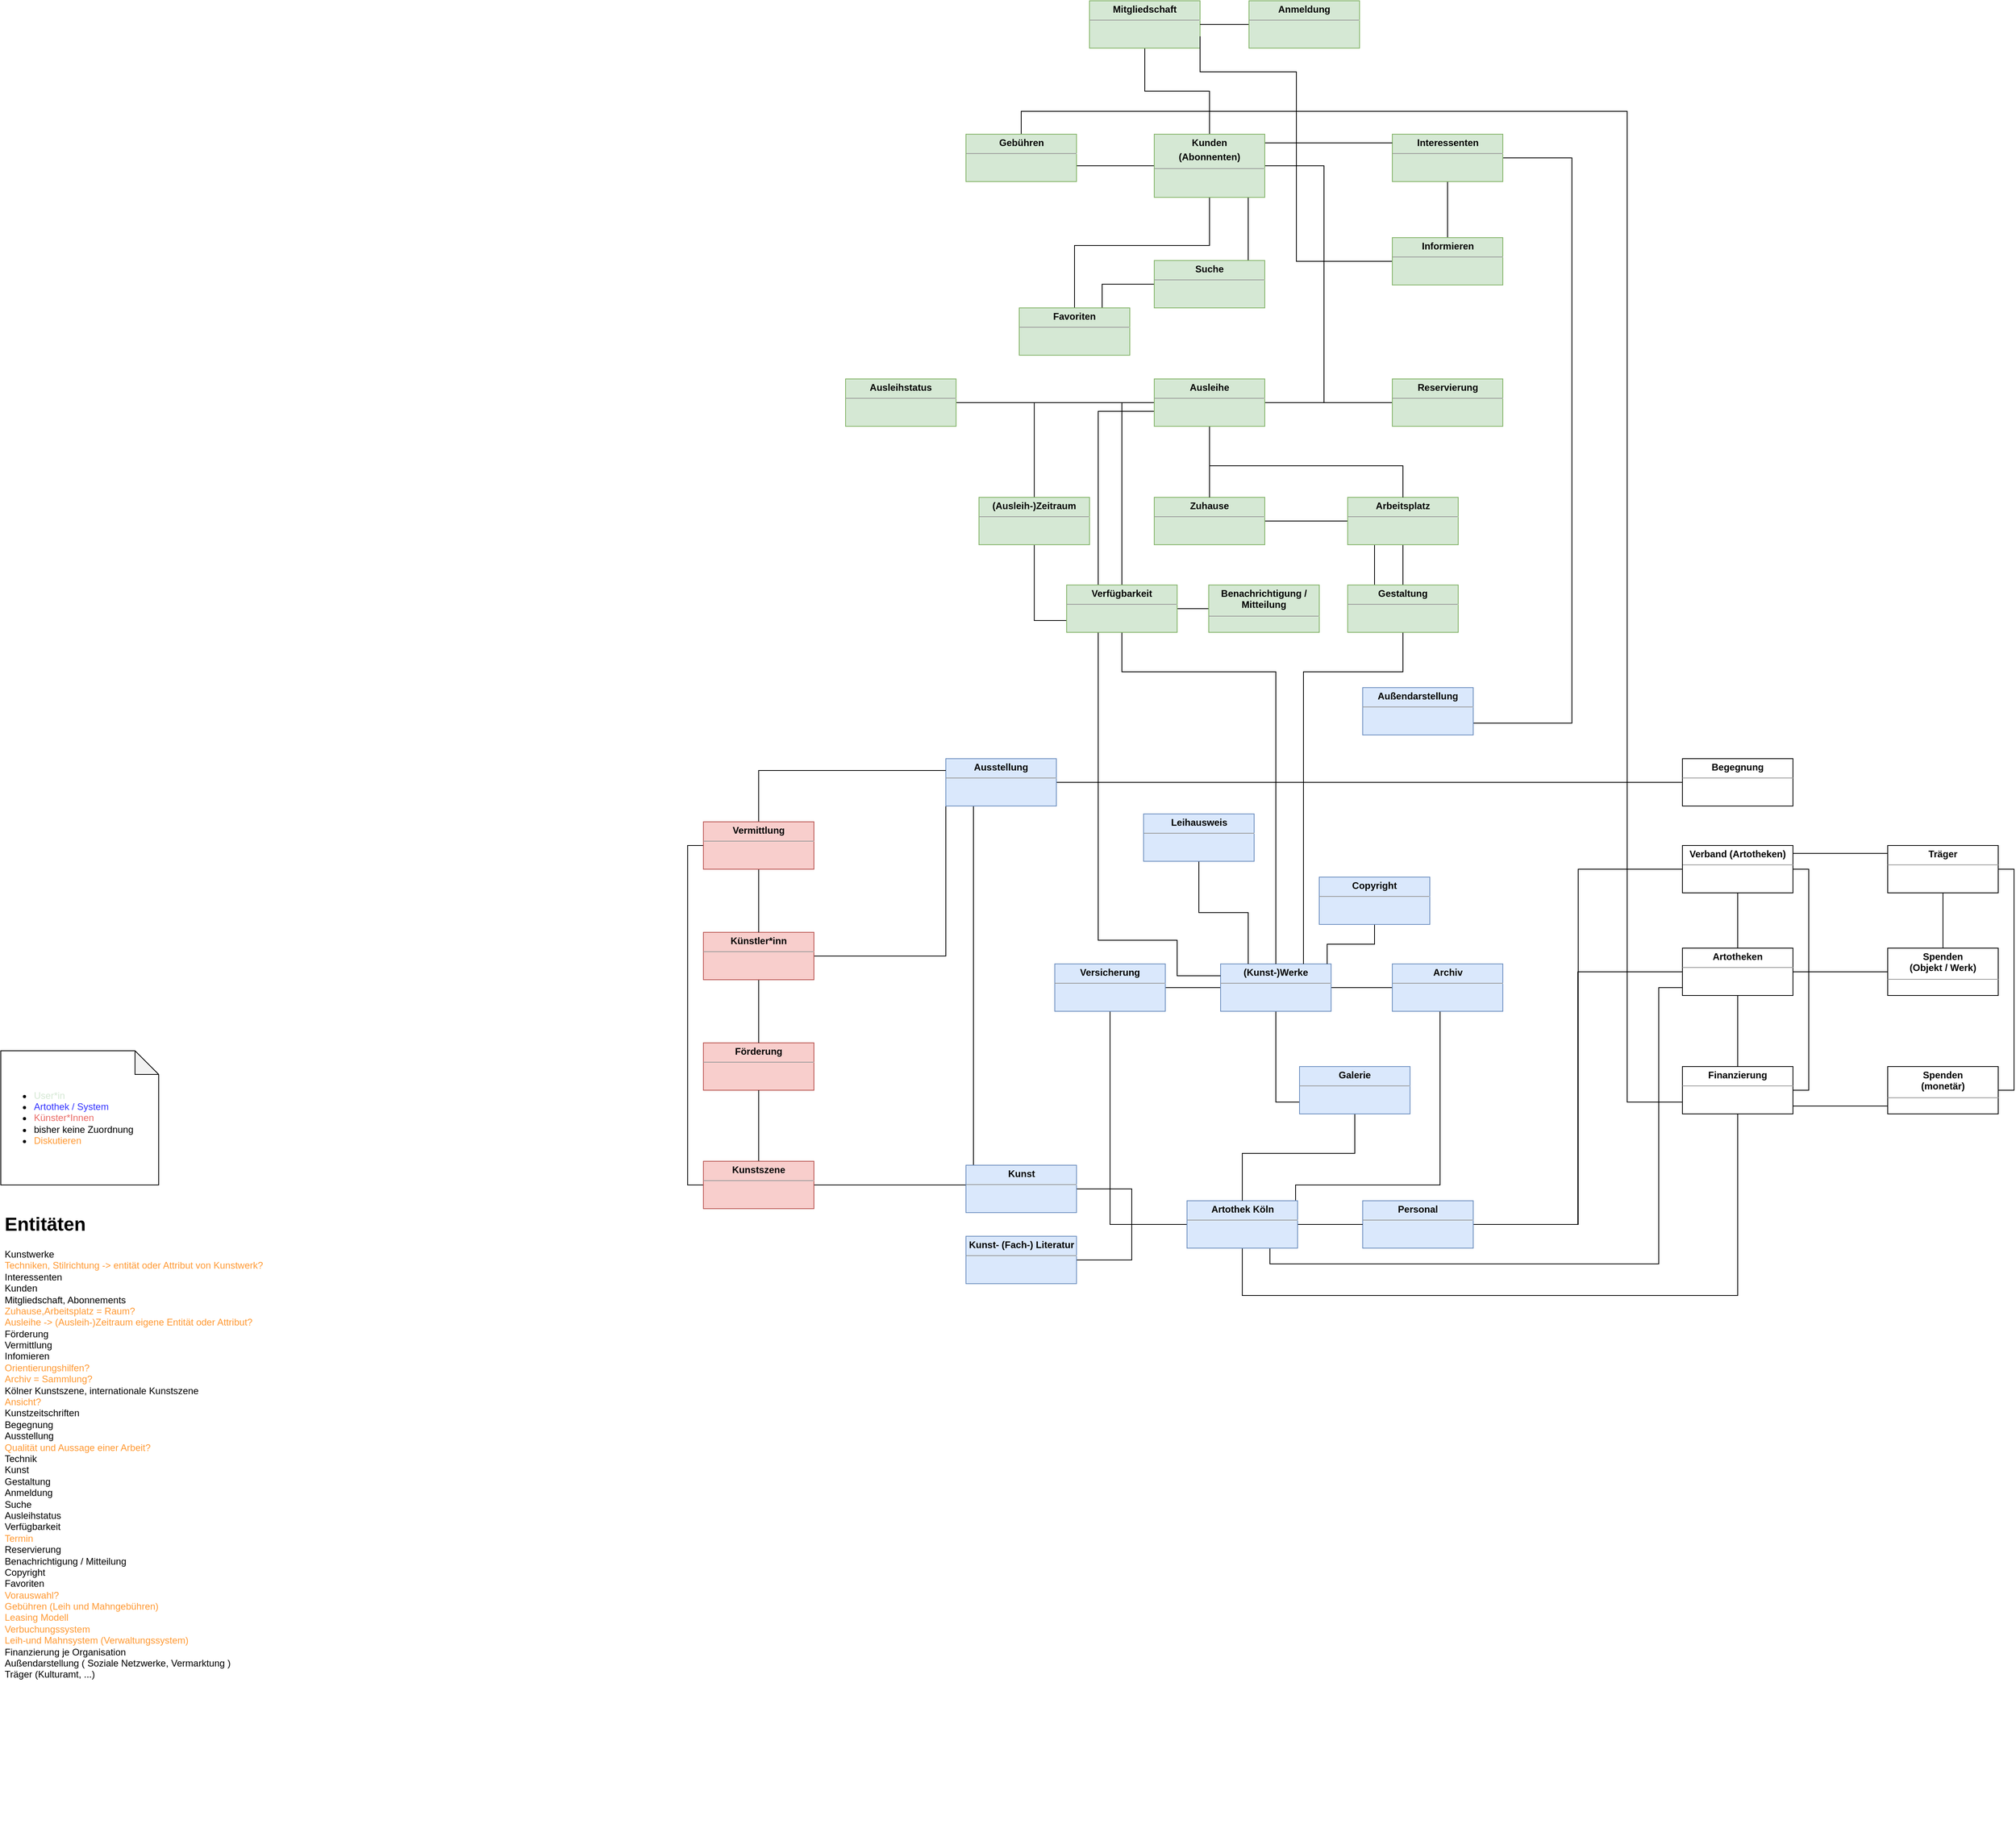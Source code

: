 <mxfile version="15.5.4" type="github" pages="2">
  <diagram id="AshrhRILdFQpOGaAcwBc" name="Domänenmodell">
    <mxGraphModel dx="2253" dy="3133" grid="1" gridSize="10" guides="1" tooltips="1" connect="1" arrows="1" fold="1" page="1" pageScale="1" pageWidth="827" pageHeight="1169" math="0" shadow="0">
      <root>
        <mxCell id="0" />
        <mxCell id="1" parent="0" />
        <mxCell id="lZFuarYsU6sco2omhiMH-21" style="edgeStyle=orthogonalEdgeStyle;rounded=0;orthogonalLoop=1;jettySize=auto;html=1;fontColor=#FF9933;endArrow=none;endFill=0;" parent="1" source="KFBtc_9nncnUmwofdXCp-3" target="X55CJAzNHR_dMCydjRJK-4" edge="1">
          <mxGeometry relative="1" as="geometry" />
        </mxCell>
        <mxCell id="lZFuarYsU6sco2omhiMH-23" style="edgeStyle=orthogonalEdgeStyle;rounded=0;orthogonalLoop=1;jettySize=auto;html=1;entryX=0;entryY=0.5;entryDx=0;entryDy=0;fontColor=#FF9933;endArrow=none;endFill=0;" parent="1" source="KFBtc_9nncnUmwofdXCp-3" target="QyySiSqi_o87a0WgYrd6-10" edge="1">
          <mxGeometry relative="1" as="geometry" />
        </mxCell>
        <mxCell id="Vjp-U7b_GjUzT6VUBeGV-30" style="edgeStyle=orthogonalEdgeStyle;rounded=0;orthogonalLoop=1;jettySize=auto;html=1;entryX=0;entryY=0.75;entryDx=0;entryDy=0;endArrow=none;endFill=0;" edge="1" parent="1" source="KFBtc_9nncnUmwofdXCp-3" target="X55CJAzNHR_dMCydjRJK-15">
          <mxGeometry relative="1" as="geometry" />
        </mxCell>
        <mxCell id="KFBtc_9nncnUmwofdXCp-3" value="&lt;p style=&quot;margin: 0px ; margin-top: 4px ; text-align: center&quot;&gt;&lt;b&gt;(Kunst-)Werke&lt;/b&gt;&lt;br&gt;&lt;/p&gt;&lt;hr size=&quot;1&quot;&gt;&lt;div style=&quot;height: 2px&quot;&gt;&lt;/div&gt;" style="verticalAlign=top;align=left;overflow=fill;fontSize=12;fontFamily=Helvetica;html=1;fillColor=#dae8fc;strokeColor=#6c8ebf;" parent="1" vertex="1">
          <mxGeometry x="1175" y="-190" width="140" height="60" as="geometry" />
        </mxCell>
        <mxCell id="Vjp-U7b_GjUzT6VUBeGV-12" style="edgeStyle=orthogonalEdgeStyle;rounded=0;orthogonalLoop=1;jettySize=auto;html=1;entryX=1;entryY=0.75;entryDx=0;entryDy=0;endArrow=none;endFill=0;" edge="1" parent="1" source="KFBtc_9nncnUmwofdXCp-4" target="X55CJAzNHR_dMCydjRJK-16">
          <mxGeometry relative="1" as="geometry">
            <Array as="points">
              <mxPoint x="1620" y="-1211" />
              <mxPoint x="1620" y="-495" />
            </Array>
          </mxGeometry>
        </mxCell>
        <mxCell id="Vjp-U7b_GjUzT6VUBeGV-23" style="edgeStyle=orthogonalEdgeStyle;rounded=0;orthogonalLoop=1;jettySize=auto;html=1;entryX=0.5;entryY=0;entryDx=0;entryDy=0;endArrow=none;endFill=0;" edge="1" parent="1" source="KFBtc_9nncnUmwofdXCp-4" target="QyySiSqi_o87a0WgYrd6-9">
          <mxGeometry relative="1" as="geometry" />
        </mxCell>
        <mxCell id="KFBtc_9nncnUmwofdXCp-4" value="&lt;p style=&quot;margin: 0px ; margin-top: 4px ; text-align: center&quot;&gt;&lt;b&gt;&lt;span&gt;Interessenten&lt;/span&gt;&lt;/b&gt;&lt;br&gt;&lt;/p&gt;&lt;hr size=&quot;1&quot;&gt;&lt;div style=&quot;height: 2px&quot;&gt;&lt;/div&gt;" style="verticalAlign=top;align=left;overflow=fill;fontSize=12;fontFamily=Helvetica;html=1;fillColor=#d5e8d4;strokeColor=#82b366;" parent="1" vertex="1">
          <mxGeometry x="1392.5" y="-1241" width="140" height="60" as="geometry" />
        </mxCell>
        <mxCell id="X55CJAzNHR_dMCydjRJK-22" style="edgeStyle=orthogonalEdgeStyle;rounded=0;orthogonalLoop=1;jettySize=auto;html=1;entryX=0.5;entryY=0;entryDx=0;entryDy=0;fontColor=#000000;endArrow=none;endFill=0;" parent="1" source="KFBtc_9nncnUmwofdXCp-5" target="mBZQnTNcCzMDpYUCZiBP-13" edge="1">
          <mxGeometry relative="1" as="geometry">
            <Array as="points">
              <mxPoint x="1210" y="-1081" />
            </Array>
          </mxGeometry>
        </mxCell>
        <mxCell id="X55CJAzNHR_dMCydjRJK-23" style="edgeStyle=orthogonalEdgeStyle;rounded=0;orthogonalLoop=1;jettySize=auto;html=1;entryX=1;entryY=0.5;entryDx=0;entryDy=0;fontColor=#000000;endArrow=none;endFill=0;" parent="1" source="KFBtc_9nncnUmwofdXCp-5" target="QyySiSqi_o87a0WgYrd6-5" edge="1">
          <mxGeometry relative="1" as="geometry">
            <Array as="points">
              <mxPoint x="1306" y="-1201" />
              <mxPoint x="1306" y="-901" />
            </Array>
          </mxGeometry>
        </mxCell>
        <mxCell id="lZFuarYsU6sco2omhiMH-1" style="edgeStyle=orthogonalEdgeStyle;rounded=0;orthogonalLoop=1;jettySize=auto;html=1;entryX=0;entryY=0.5;entryDx=0;entryDy=0;endArrow=none;endFill=0;" parent="1" source="KFBtc_9nncnUmwofdXCp-5" target="mBZQnTNcCzMDpYUCZiBP-18" edge="1">
          <mxGeometry relative="1" as="geometry">
            <Array as="points">
              <mxPoint x="1306" y="-1201" />
              <mxPoint x="1306" y="-901" />
            </Array>
          </mxGeometry>
        </mxCell>
        <mxCell id="lZFuarYsU6sco2omhiMH-4" style="edgeStyle=orthogonalEdgeStyle;rounded=0;orthogonalLoop=1;jettySize=auto;html=1;entryX=0.5;entryY=1;entryDx=0;entryDy=0;endArrow=none;endFill=0;" parent="1" source="KFBtc_9nncnUmwofdXCp-5" target="QyySiSqi_o87a0WgYrd6-1" edge="1">
          <mxGeometry relative="1" as="geometry" />
        </mxCell>
        <mxCell id="Vjp-U7b_GjUzT6VUBeGV-20" style="edgeStyle=orthogonalEdgeStyle;rounded=0;orthogonalLoop=1;jettySize=auto;html=1;endArrow=none;endFill=0;" edge="1" parent="1" source="KFBtc_9nncnUmwofdXCp-5" target="mBZQnTNcCzMDpYUCZiBP-21">
          <mxGeometry relative="1" as="geometry">
            <Array as="points">
              <mxPoint x="1161" y="-1100" />
              <mxPoint x="990" y="-1100" />
            </Array>
          </mxGeometry>
        </mxCell>
        <mxCell id="Vjp-U7b_GjUzT6VUBeGV-24" style="edgeStyle=orthogonalEdgeStyle;rounded=0;orthogonalLoop=1;jettySize=auto;html=1;endArrow=none;endFill=0;" edge="1" parent="1" source="KFBtc_9nncnUmwofdXCp-5" target="KFBtc_9nncnUmwofdXCp-4">
          <mxGeometry relative="1" as="geometry">
            <Array as="points">
              <mxPoint x="1270" y="-1230" />
              <mxPoint x="1270" y="-1230" />
            </Array>
          </mxGeometry>
        </mxCell>
        <mxCell id="Vjp-U7b_GjUzT6VUBeGV-25" style="edgeStyle=orthogonalEdgeStyle;rounded=0;orthogonalLoop=1;jettySize=auto;html=1;entryX=1;entryY=0.25;entryDx=0;entryDy=0;endArrow=none;endFill=0;" edge="1" parent="1" source="KFBtc_9nncnUmwofdXCp-5" target="X55CJAzNHR_dMCydjRJK-3">
          <mxGeometry relative="1" as="geometry">
            <Array as="points">
              <mxPoint x="993" y="-1201" />
            </Array>
          </mxGeometry>
        </mxCell>
        <mxCell id="KFBtc_9nncnUmwofdXCp-5" value="&lt;p style=&quot;margin: 0px ; margin-top: 4px ; text-align: center&quot;&gt;&lt;b&gt;&lt;span&gt;Kunden&lt;/span&gt;&lt;/b&gt;&lt;/p&gt;&lt;p style=&quot;margin: 0px ; margin-top: 4px ; text-align: center&quot;&gt;&lt;b&gt;&lt;span&gt;(Abonnenten)&lt;/span&gt;&lt;/b&gt;&lt;br&gt;&lt;/p&gt;&lt;hr size=&quot;1&quot;&gt;&lt;div style=&quot;height: 2px&quot;&gt;&lt;/div&gt;" style="verticalAlign=top;align=left;overflow=fill;fontSize=12;fontFamily=Helvetica;html=1;fillColor=#d5e8d4;strokeColor=#82b366;" parent="1" vertex="1">
          <mxGeometry x="1091" y="-1241" width="140" height="80" as="geometry" />
        </mxCell>
        <mxCell id="KFBtc_9nncnUmwofdXCp-6" value="&lt;h1&gt;Entitäten&lt;/h1&gt;&lt;div&gt;Kunstwerke&lt;span&gt; &lt;/span&gt;&lt;span&gt; &lt;/span&gt;&lt;div&gt;&lt;font color=&quot;#FF9933&quot;&gt;Techniken, Stilrichtung -&amp;gt; entität oder Attribut von Kunstwerk?&lt;/font&gt;&lt;/div&gt;&lt;/div&gt;&lt;div&gt;Interessenten&lt;/div&gt;&lt;div&gt;Kunden&lt;/div&gt;&lt;div&gt;Mitgliedschaft, Abonnements&lt;/div&gt;&lt;div&gt;&lt;font color=&quot;#FF9933&quot;&gt;Zuhause,Arbeitsplatz = Raum?&lt;/font&gt;&lt;/div&gt;&lt;div&gt;&lt;font color=&quot;#FF9933&quot;&gt;Ausleihe -&amp;gt; (Ausleih-)Zeitraum eigene Entität oder Attribut?&lt;/font&gt;&lt;br&gt;Förderung &lt;br&gt;&lt;/div&gt;&lt;div&gt;Vermittlung&lt;/div&gt;&lt;div&gt;Infomieren&lt;/div&gt;&lt;div&gt;&lt;font color=&quot;#FF9933&quot;&gt;Orientierungshilfen?&lt;/font&gt;&lt;/div&gt;&lt;div&gt;&lt;font color=&quot;#FF9933&quot;&gt;Archiv = Sammlung?&lt;/font&gt;&lt;/div&gt;&lt;div&gt;Kölner Kunstszene, internationale Kunstszene&lt;/div&gt;&lt;div&gt;&lt;font color=&quot;#FF9933&quot;&gt;Ansicht?&lt;/font&gt;&lt;br&gt;Kunstzeitschriften&lt;/div&gt;&lt;div&gt;Begegnung&lt;/div&gt;&lt;div&gt;Ausstellung&lt;/div&gt;&lt;div&gt;&lt;font color=&quot;#FF9933&quot;&gt;Qualität und Aussage einer Arbeit?&lt;/font&gt;&lt;/div&gt;&lt;div&gt;Technik&lt;/div&gt;&lt;div&gt;Kunst&lt;/div&gt;&lt;div&gt;Gestaltung&lt;/div&gt;&lt;div&gt;Anmeldung&lt;/div&gt;&lt;div&gt;Suche&lt;/div&gt;&lt;div&gt;Ausleihstatus&lt;br&gt;Verfügbarkeit&lt;/div&gt;&lt;div&gt;&lt;font color=&quot;#FF9933&quot;&gt;Termin&lt;/font&gt;&lt;/div&gt;&lt;div&gt;Reservierung&lt;br&gt;Benachrichtigung / Mitteilung&lt;br&gt;Copyright&lt;br&gt;Favoriten&lt;/div&gt;&lt;div&gt;&lt;font color=&quot;#FF9933&quot;&gt;Vorauswahl?&lt;/font&gt;&lt;/div&gt;&lt;div&gt;&lt;font color=&quot;#FF9933&quot;&gt;Gebühren (Leih und Mahngebühren)&lt;br&gt;&lt;/font&gt;&lt;/div&gt;&lt;div&gt;&lt;font color=&quot;#FF9933&quot;&gt;Leasing Modell&lt;br&gt;&lt;/font&gt;&lt;/div&gt;&lt;div&gt;&lt;font color=&quot;#FF9933&quot;&gt;Verbuchungssystem&lt;br&gt;Leih-und Mahnsystem (Verwaltungssystem)&lt;/font&gt;&lt;/div&gt;&lt;div&gt;&lt;span style=&quot;font-size: 11pt ; font-family: &amp;#34;arial&amp;#34; ; color: rgb(0 , 0 , 0) ; background-color: transparent ; font-weight: 400 ; font-style: normal ; font-variant: normal ; text-decoration: none ; vertical-align: baseline&quot; id=&quot;docs-internal-guid-f6005349-7fff-5bcc-70b4-9639776ee710&quot;&gt;&lt;/span&gt;&lt;/div&gt;&lt;div&gt;Finanzierung je Organisation&lt;br&gt;Außendarstellung ( Soziale Netzwerke, Vermarktung ) &lt;br&gt;&lt;/div&gt;&lt;div&gt;Träger (Kulturamt, ...)&lt;br&gt;&lt;/div&gt;" style="text;html=1;strokeColor=none;fillColor=none;spacing=5;spacingTop=-20;whiteSpace=wrap;overflow=hidden;rounded=0;" parent="1" vertex="1">
          <mxGeometry x="-370" y="120" width="370" height="800" as="geometry" />
        </mxCell>
        <mxCell id="QyySiSqi_o87a0WgYrd6-1" value="&lt;p style=&quot;margin: 0px ; margin-top: 4px ; text-align: center&quot;&gt;&lt;b&gt;&lt;span&gt;Mitgliedschaft&lt;/span&gt;&lt;/b&gt;&lt;br&gt;&lt;/p&gt;&lt;hr size=&quot;1&quot;&gt;&lt;div style=&quot;height: 2px&quot;&gt;&lt;/div&gt;" style="verticalAlign=top;align=left;overflow=fill;fontSize=12;fontFamily=Helvetica;html=1;fillColor=#d5e8d4;strokeColor=#82b366;" parent="1" vertex="1">
          <mxGeometry x="1009" y="-1410" width="140" height="60" as="geometry" />
        </mxCell>
        <mxCell id="Vjp-U7b_GjUzT6VUBeGV-17" style="edgeStyle=orthogonalEdgeStyle;rounded=0;orthogonalLoop=1;jettySize=auto;html=1;entryX=0.5;entryY=0;entryDx=0;entryDy=0;endArrow=none;endFill=0;" edge="1" parent="1" source="QyySiSqi_o87a0WgYrd6-3" target="mBZQnTNcCzMDpYUCZiBP-11">
          <mxGeometry relative="1" as="geometry">
            <Array as="points">
              <mxPoint x="1370" y="-751" />
              <mxPoint x="1370" y="-670" />
            </Array>
          </mxGeometry>
        </mxCell>
        <mxCell id="QyySiSqi_o87a0WgYrd6-3" value="&lt;p style=&quot;margin: 0px ; margin-top: 4px ; text-align: center&quot;&gt;&lt;b&gt;&lt;span&gt;Zuhause&lt;/span&gt;&lt;/b&gt;&lt;br&gt;&lt;/p&gt;&lt;hr size=&quot;1&quot;&gt;&lt;div style=&quot;height: 2px&quot;&gt;&lt;/div&gt;" style="verticalAlign=top;align=left;overflow=fill;fontSize=12;fontFamily=Helvetica;html=1;fillColor=#d5e8d4;strokeColor=#82b366;" parent="1" vertex="1">
          <mxGeometry x="1091" y="-781" width="140" height="60" as="geometry" />
        </mxCell>
        <mxCell id="Vjp-U7b_GjUzT6VUBeGV-18" style="edgeStyle=orthogonalEdgeStyle;rounded=0;orthogonalLoop=1;jettySize=auto;html=1;endArrow=none;endFill=0;" edge="1" parent="1" source="QyySiSqi_o87a0WgYrd6-4" target="mBZQnTNcCzMDpYUCZiBP-11">
          <mxGeometry relative="1" as="geometry" />
        </mxCell>
        <mxCell id="QyySiSqi_o87a0WgYrd6-4" value="&lt;p style=&quot;margin: 0px ; margin-top: 4px ; text-align: center&quot;&gt;&lt;b&gt;&lt;span&gt;Arbeitsplatz&lt;/span&gt;&lt;/b&gt;&lt;br&gt;&lt;/p&gt;&lt;hr size=&quot;1&quot;&gt;&lt;div style=&quot;height: 2px&quot;&gt;&lt;/div&gt;" style="verticalAlign=top;align=left;overflow=fill;fontSize=12;fontFamily=Helvetica;html=1;fillColor=#d5e8d4;strokeColor=#82b366;" parent="1" vertex="1">
          <mxGeometry x="1336" y="-781" width="140" height="60" as="geometry" />
        </mxCell>
        <mxCell id="lZFuarYsU6sco2omhiMH-5" style="edgeStyle=orthogonalEdgeStyle;rounded=0;orthogonalLoop=1;jettySize=auto;html=1;entryX=0.5;entryY=0;entryDx=0;entryDy=0;fontColor=#FF9933;endArrow=none;endFill=0;" parent="1" source="QyySiSqi_o87a0WgYrd6-5" target="mBZQnTNcCzMDpYUCZiBP-15" edge="1">
          <mxGeometry relative="1" as="geometry" />
        </mxCell>
        <mxCell id="lZFuarYsU6sco2omhiMH-7" style="edgeStyle=orthogonalEdgeStyle;rounded=0;orthogonalLoop=1;jettySize=auto;html=1;entryX=0.5;entryY=0;entryDx=0;entryDy=0;fontColor=#FF9933;endArrow=none;endFill=0;" parent="1" source="QyySiSqi_o87a0WgYrd6-5" target="QyySiSqi_o87a0WgYrd6-3" edge="1">
          <mxGeometry relative="1" as="geometry" />
        </mxCell>
        <mxCell id="lZFuarYsU6sco2omhiMH-8" style="edgeStyle=orthogonalEdgeStyle;rounded=0;orthogonalLoop=1;jettySize=auto;html=1;entryX=0.5;entryY=0;entryDx=0;entryDy=0;fontColor=#FF9933;endArrow=none;endFill=0;" parent="1" source="QyySiSqi_o87a0WgYrd6-5" target="QyySiSqi_o87a0WgYrd6-4" edge="1">
          <mxGeometry relative="1" as="geometry">
            <Array as="points">
              <mxPoint x="1161" y="-821" />
              <mxPoint x="1406" y="-821" />
            </Array>
          </mxGeometry>
        </mxCell>
        <mxCell id="lZFuarYsU6sco2omhiMH-31" style="edgeStyle=orthogonalEdgeStyle;rounded=0;orthogonalLoop=1;jettySize=auto;html=1;entryX=1;entryY=0.5;entryDx=0;entryDy=0;fontColor=#FF9933;endArrow=none;endFill=0;" parent="1" source="QyySiSqi_o87a0WgYrd6-5" target="mBZQnTNcCzMDpYUCZiBP-14" edge="1">
          <mxGeometry relative="1" as="geometry" />
        </mxCell>
        <mxCell id="Vjp-U7b_GjUzT6VUBeGV-6" style="edgeStyle=orthogonalEdgeStyle;rounded=0;orthogonalLoop=1;jettySize=auto;html=1;entryX=0.5;entryY=0;entryDx=0;entryDy=0;endArrow=none;endFill=0;" edge="1" parent="1" source="QyySiSqi_o87a0WgYrd6-5" target="mBZQnTNcCzMDpYUCZiBP-16">
          <mxGeometry relative="1" as="geometry">
            <Array as="points">
              <mxPoint x="1050" y="-901" />
            </Array>
          </mxGeometry>
        </mxCell>
        <mxCell id="Vjp-U7b_GjUzT6VUBeGV-29" style="edgeStyle=orthogonalEdgeStyle;rounded=0;orthogonalLoop=1;jettySize=auto;html=1;entryX=0;entryY=0.25;entryDx=0;entryDy=0;endArrow=none;endFill=0;" edge="1" parent="1" source="QyySiSqi_o87a0WgYrd6-5" target="KFBtc_9nncnUmwofdXCp-3">
          <mxGeometry relative="1" as="geometry">
            <Array as="points">
              <mxPoint x="1020" y="-890" />
              <mxPoint x="1020" y="-220" />
              <mxPoint x="1120" y="-220" />
              <mxPoint x="1120" y="-175" />
            </Array>
          </mxGeometry>
        </mxCell>
        <mxCell id="QyySiSqi_o87a0WgYrd6-5" value="&lt;p style=&quot;margin: 0px ; margin-top: 4px ; text-align: center&quot;&gt;&lt;b&gt;&lt;span&gt;Ausleihe&lt;br&gt;&lt;/span&gt;&lt;/b&gt;&lt;/p&gt;&lt;hr size=&quot;1&quot;&gt;&lt;div style=&quot;height: 2px&quot;&gt;&lt;/div&gt;" style="verticalAlign=top;align=left;overflow=fill;fontSize=12;fontFamily=Helvetica;html=1;fillColor=#d5e8d4;strokeColor=#82b366;" parent="1" vertex="1">
          <mxGeometry x="1091" y="-931" width="140" height="60" as="geometry" />
        </mxCell>
        <mxCell id="QyySiSqi_o87a0WgYrd6-6" value="&lt;p style=&quot;margin: 0px ; margin-top: 4px ; text-align: center&quot;&gt;&lt;b&gt;&lt;span&gt;Förderung&lt;br&gt;&lt;/span&gt;&lt;/b&gt;&lt;/p&gt;&lt;hr size=&quot;1&quot;&gt;&lt;div style=&quot;height: 2px&quot;&gt;&lt;/div&gt;" style="verticalAlign=top;align=left;overflow=fill;fontSize=12;fontFamily=Helvetica;html=1;fillColor=#f8cecc;strokeColor=#b85450;" parent="1" vertex="1">
          <mxGeometry x="519.94" y="-90" width="140" height="60" as="geometry" />
        </mxCell>
        <mxCell id="lZFuarYsU6sco2omhiMH-52" style="edgeStyle=orthogonalEdgeStyle;rounded=0;orthogonalLoop=1;jettySize=auto;html=1;entryX=0.5;entryY=0;entryDx=0;entryDy=0;fontColor=#FF9933;endArrow=none;endFill=0;" parent="1" source="QyySiSqi_o87a0WgYrd6-7" target="QyySiSqi_o87a0WgYrd6-6" edge="1">
          <mxGeometry relative="1" as="geometry" />
        </mxCell>
        <mxCell id="Vjp-U7b_GjUzT6VUBeGV-15" style="edgeStyle=orthogonalEdgeStyle;rounded=0;orthogonalLoop=1;jettySize=auto;html=1;entryX=0;entryY=1;entryDx=0;entryDy=0;endArrow=none;endFill=0;" edge="1" parent="1" source="QyySiSqi_o87a0WgYrd6-7" target="mBZQnTNcCzMDpYUCZiBP-5">
          <mxGeometry relative="1" as="geometry" />
        </mxCell>
        <mxCell id="QyySiSqi_o87a0WgYrd6-7" value="&lt;p style=&quot;margin: 0px ; margin-top: 4px ; text-align: center&quot;&gt;&lt;b&gt;&lt;span&gt;Künstler*inn&lt;br&gt;&lt;/span&gt;&lt;/b&gt;&lt;/p&gt;&lt;hr size=&quot;1&quot;&gt;&lt;div style=&quot;height: 2px&quot;&gt;&lt;/div&gt;" style="verticalAlign=top;align=left;overflow=fill;fontSize=12;fontFamily=Helvetica;html=1;fillColor=#f8cecc;strokeColor=#b85450;" parent="1" vertex="1">
          <mxGeometry x="519.94" y="-230" width="140" height="60" as="geometry" />
        </mxCell>
        <mxCell id="Vjp-U7b_GjUzT6VUBeGV-31" style="edgeStyle=orthogonalEdgeStyle;rounded=0;orthogonalLoop=1;jettySize=auto;html=1;entryX=1;entryY=0.75;entryDx=0;entryDy=0;endArrow=none;endFill=0;" edge="1" parent="1" source="QyySiSqi_o87a0WgYrd6-9" target="QyySiSqi_o87a0WgYrd6-1">
          <mxGeometry relative="1" as="geometry">
            <Array as="points">
              <mxPoint x="1271" y="-1080" />
              <mxPoint x="1271" y="-1320" />
              <mxPoint x="1149" y="-1320" />
            </Array>
          </mxGeometry>
        </mxCell>
        <mxCell id="QyySiSqi_o87a0WgYrd6-9" value="&lt;p style=&quot;margin: 0px ; margin-top: 4px ; text-align: center&quot;&gt;&lt;b&gt;&lt;span&gt;Informieren&lt;br&gt;&lt;/span&gt;&lt;/b&gt;&lt;/p&gt;&lt;hr size=&quot;1&quot;&gt;&lt;div style=&quot;height: 2px&quot;&gt;&lt;/div&gt;" style="verticalAlign=top;align=left;overflow=fill;fontSize=12;fontFamily=Helvetica;html=1;fillColor=#d5e8d4;strokeColor=#82b366;" parent="1" vertex="1">
          <mxGeometry x="1392.5" y="-1110" width="140" height="60" as="geometry" />
        </mxCell>
        <mxCell id="lZFuarYsU6sco2omhiMH-24" style="edgeStyle=orthogonalEdgeStyle;rounded=0;orthogonalLoop=1;jettySize=auto;html=1;fontColor=#FF9933;endArrow=none;endFill=0;" parent="1" source="QyySiSqi_o87a0WgYrd6-10" target="X55CJAzNHR_dMCydjRJK-14" edge="1">
          <mxGeometry relative="1" as="geometry">
            <Array as="points">
              <mxPoint x="1453" y="90" />
              <mxPoint x="1270" y="90" />
            </Array>
          </mxGeometry>
        </mxCell>
        <mxCell id="QyySiSqi_o87a0WgYrd6-10" value="&lt;p style=&quot;margin: 0px ; margin-top: 4px ; text-align: center&quot;&gt;&lt;b&gt;&lt;span&gt;Archiv&lt;br&gt;&lt;/span&gt;&lt;/b&gt;&lt;/p&gt;&lt;hr size=&quot;1&quot;&gt;&lt;div style=&quot;height: 2px&quot;&gt;&lt;/div&gt;" style="verticalAlign=top;align=left;overflow=fill;fontSize=12;fontFamily=Helvetica;html=1;fillColor=#dae8fc;strokeColor=#6c8ebf;" parent="1" vertex="1">
          <mxGeometry x="1392.5" y="-190" width="140" height="60" as="geometry" />
        </mxCell>
        <mxCell id="lZFuarYsU6sco2omhiMH-53" style="edgeStyle=orthogonalEdgeStyle;rounded=0;orthogonalLoop=1;jettySize=auto;html=1;fontColor=#FF9933;endArrow=none;endFill=0;" parent="1" source="QyySiSqi_o87a0WgYrd6-16" target="QyySiSqi_o87a0WgYrd6-6" edge="1">
          <mxGeometry relative="1" as="geometry" />
        </mxCell>
        <mxCell id="lZFuarYsU6sco2omhiMH-54" style="edgeStyle=orthogonalEdgeStyle;rounded=0;orthogonalLoop=1;jettySize=auto;html=1;entryX=0;entryY=0.5;entryDx=0;entryDy=0;fontColor=#FF9933;endArrow=none;endFill=0;" parent="1" source="QyySiSqi_o87a0WgYrd6-16" target="mBZQnTNcCzMDpYUCZiBP-10" edge="1">
          <mxGeometry relative="1" as="geometry">
            <Array as="points">
              <mxPoint x="499.94" y="90" />
              <mxPoint x="499.94" y="-340" />
            </Array>
          </mxGeometry>
        </mxCell>
        <mxCell id="Vjp-U7b_GjUzT6VUBeGV-16" style="edgeStyle=orthogonalEdgeStyle;rounded=0;orthogonalLoop=1;jettySize=auto;html=1;entryX=0.25;entryY=1;entryDx=0;entryDy=0;endArrow=none;endFill=0;" edge="1" parent="1" source="QyySiSqi_o87a0WgYrd6-16" target="mBZQnTNcCzMDpYUCZiBP-5">
          <mxGeometry relative="1" as="geometry" />
        </mxCell>
        <mxCell id="QyySiSqi_o87a0WgYrd6-16" value="&lt;p style=&quot;margin: 0px ; margin-top: 4px ; text-align: center&quot;&gt;&lt;b&gt;&lt;span&gt;&lt;/span&gt;&lt;/b&gt;&lt;b&gt;&lt;span&gt;Kunstszene&lt;/span&gt;&lt;/b&gt;&lt;/p&gt;&lt;hr size=&quot;1&quot;&gt;&lt;div style=&quot;height: 2px&quot;&gt;&lt;/div&gt;" style="verticalAlign=top;align=left;overflow=fill;fontSize=12;fontFamily=Helvetica;html=1;fillColor=#f8cecc;strokeColor=#b85450;" parent="1" vertex="1">
          <mxGeometry x="519.94" y="60" width="140" height="60" as="geometry" />
        </mxCell>
        <mxCell id="lZFuarYsU6sco2omhiMH-16" style="edgeStyle=orthogonalEdgeStyle;rounded=0;orthogonalLoop=1;jettySize=auto;html=1;entryX=0;entryY=0.5;entryDx=0;entryDy=0;fontColor=#FF9933;endArrow=none;endFill=0;" parent="1" source="mBZQnTNcCzMDpYUCZiBP-1" target="X55CJAzNHR_dMCydjRJK-14" edge="1">
          <mxGeometry relative="1" as="geometry" />
        </mxCell>
        <mxCell id="mBZQnTNcCzMDpYUCZiBP-1" value="&lt;p style=&quot;margin: 0px ; margin-top: 4px ; text-align: center&quot;&gt;&lt;b&gt;&lt;span&gt;Kunst- (Fach-) Literatur&lt;br&gt;&lt;/span&gt;&lt;/b&gt;&lt;/p&gt;&lt;hr size=&quot;1&quot;&gt;&lt;div style=&quot;height: 2px&quot;&gt;&lt;/div&gt;" style="verticalAlign=top;align=left;overflow=fill;fontSize=12;fontFamily=Helvetica;html=1;fillColor=#dae8fc;strokeColor=#6c8ebf;" parent="1" vertex="1">
          <mxGeometry x="852.5" y="155" width="140" height="60" as="geometry" />
        </mxCell>
        <mxCell id="Vjp-U7b_GjUzT6VUBeGV-13" style="edgeStyle=orthogonalEdgeStyle;rounded=0;orthogonalLoop=1;jettySize=auto;html=1;endArrow=none;endFill=0;" edge="1" parent="1" source="mBZQnTNcCzMDpYUCZiBP-3" target="mBZQnTNcCzMDpYUCZiBP-5">
          <mxGeometry relative="1" as="geometry" />
        </mxCell>
        <mxCell id="mBZQnTNcCzMDpYUCZiBP-3" value="&lt;p style=&quot;margin: 0px ; margin-top: 4px ; text-align: center&quot;&gt;&lt;b&gt;Begegnung&lt;/b&gt;&lt;/p&gt;&lt;hr size=&quot;1&quot;&gt;&lt;div style=&quot;height: 2px&quot;&gt;&lt;/div&gt;" style="verticalAlign=top;align=left;overflow=fill;fontSize=12;fontFamily=Helvetica;html=1;" parent="1" vertex="1">
          <mxGeometry x="1760" y="-450" width="140" height="60" as="geometry" />
        </mxCell>
        <mxCell id="mBZQnTNcCzMDpYUCZiBP-5" value="&lt;p style=&quot;margin: 0px ; margin-top: 4px ; text-align: center&quot;&gt;&lt;b&gt;Ausstellung&lt;/b&gt;&lt;/p&gt;&lt;hr size=&quot;1&quot;&gt;&lt;div style=&quot;height: 2px&quot;&gt;&lt;/div&gt;" style="verticalAlign=top;align=left;overflow=fill;fontSize=12;fontFamily=Helvetica;html=1;fillColor=#dae8fc;strokeColor=#6c8ebf;" parent="1" vertex="1">
          <mxGeometry x="827" y="-450" width="140" height="60" as="geometry" />
        </mxCell>
        <mxCell id="lZFuarYsU6sco2omhiMH-15" style="edgeStyle=orthogonalEdgeStyle;rounded=0;orthogonalLoop=1;jettySize=auto;html=1;entryX=0;entryY=0.5;entryDx=0;entryDy=0;fontColor=#FF9933;endArrow=none;endFill=0;" parent="1" source="mBZQnTNcCzMDpYUCZiBP-9" target="X55CJAzNHR_dMCydjRJK-14" edge="1">
          <mxGeometry relative="1" as="geometry" />
        </mxCell>
        <mxCell id="mBZQnTNcCzMDpYUCZiBP-9" value="&lt;p style=&quot;margin: 0px ; margin-top: 4px ; text-align: center&quot;&gt;&lt;b&gt;Kunst&lt;/b&gt;&lt;br&gt;&lt;/p&gt;&lt;hr size=&quot;1&quot;&gt;&lt;div style=&quot;height: 2px&quot;&gt;&lt;/div&gt;" style="verticalAlign=top;align=left;overflow=fill;fontSize=12;fontFamily=Helvetica;html=1;fillColor=#dae8fc;strokeColor=#6c8ebf;" parent="1" vertex="1">
          <mxGeometry x="852.5" y="65" width="140" height="60" as="geometry" />
        </mxCell>
        <mxCell id="lZFuarYsU6sco2omhiMH-51" style="edgeStyle=orthogonalEdgeStyle;rounded=0;orthogonalLoop=1;jettySize=auto;html=1;fontColor=#FF9933;endArrow=none;endFill=0;" parent="1" source="mBZQnTNcCzMDpYUCZiBP-10" target="QyySiSqi_o87a0WgYrd6-7" edge="1">
          <mxGeometry relative="1" as="geometry" />
        </mxCell>
        <mxCell id="Vjp-U7b_GjUzT6VUBeGV-14" style="edgeStyle=orthogonalEdgeStyle;rounded=0;orthogonalLoop=1;jettySize=auto;html=1;entryX=0;entryY=0.25;entryDx=0;entryDy=0;endArrow=none;endFill=0;" edge="1" parent="1" source="mBZQnTNcCzMDpYUCZiBP-10" target="mBZQnTNcCzMDpYUCZiBP-5">
          <mxGeometry relative="1" as="geometry">
            <Array as="points">
              <mxPoint x="590" y="-435" />
            </Array>
          </mxGeometry>
        </mxCell>
        <mxCell id="mBZQnTNcCzMDpYUCZiBP-10" value="&lt;p style=&quot;margin: 0px ; margin-top: 4px ; text-align: center&quot;&gt;&lt;b&gt;&lt;span&gt;Vermittlung&lt;br&gt;&lt;/span&gt;&lt;/b&gt;&lt;/p&gt;&lt;hr size=&quot;1&quot;&gt;&lt;div style=&quot;height: 2px&quot;&gt;&lt;/div&gt;" style="verticalAlign=top;align=left;overflow=fill;fontSize=12;fontFamily=Helvetica;html=1;fillColor=#f8cecc;strokeColor=#b85450;" parent="1" vertex="1">
          <mxGeometry x="519.94" y="-370" width="140" height="60" as="geometry" />
        </mxCell>
        <mxCell id="Vjp-U7b_GjUzT6VUBeGV-28" style="edgeStyle=orthogonalEdgeStyle;rounded=0;orthogonalLoop=1;jettySize=auto;html=1;entryX=0.75;entryY=0;entryDx=0;entryDy=0;endArrow=none;endFill=0;" edge="1" parent="1" source="mBZQnTNcCzMDpYUCZiBP-11" target="KFBtc_9nncnUmwofdXCp-3">
          <mxGeometry relative="1" as="geometry">
            <Array as="points">
              <mxPoint x="1406" y="-560" />
              <mxPoint x="1280" y="-560" />
            </Array>
          </mxGeometry>
        </mxCell>
        <mxCell id="mBZQnTNcCzMDpYUCZiBP-11" value="&lt;p style=&quot;margin: 0px ; margin-top: 4px ; text-align: center&quot;&gt;&lt;b&gt;&lt;span&gt;Gestaltung&lt;br&gt;&lt;/span&gt;&lt;/b&gt;&lt;/p&gt;&lt;hr size=&quot;1&quot;&gt;&lt;div style=&quot;height: 2px&quot;&gt;&lt;/div&gt;" style="verticalAlign=top;align=left;overflow=fill;fontSize=12;fontFamily=Helvetica;html=1;fillColor=#d5e8d4;strokeColor=#82b366;" parent="1" vertex="1">
          <mxGeometry x="1336" y="-670" width="140" height="60" as="geometry" />
        </mxCell>
        <mxCell id="lZFuarYsU6sco2omhiMH-3" style="edgeStyle=orthogonalEdgeStyle;rounded=0;orthogonalLoop=1;jettySize=auto;html=1;entryX=1;entryY=0.5;entryDx=0;entryDy=0;endArrow=none;endFill=0;" parent="1" source="mBZQnTNcCzMDpYUCZiBP-12" target="QyySiSqi_o87a0WgYrd6-1" edge="1">
          <mxGeometry relative="1" as="geometry" />
        </mxCell>
        <mxCell id="mBZQnTNcCzMDpYUCZiBP-12" value="&lt;p style=&quot;margin: 0px ; margin-top: 4px ; text-align: center&quot;&gt;&lt;b&gt;&lt;span&gt;Anmeldung&lt;/span&gt;&lt;/b&gt;&lt;/p&gt;&lt;hr size=&quot;1&quot;&gt;&lt;div style=&quot;height: 2px&quot;&gt;&lt;/div&gt;" style="verticalAlign=top;align=left;overflow=fill;fontSize=12;fontFamily=Helvetica;html=1;fillColor=#d5e8d4;strokeColor=#82b366;" parent="1" vertex="1">
          <mxGeometry x="1211" y="-1410" width="140" height="60" as="geometry" />
        </mxCell>
        <mxCell id="Vjp-U7b_GjUzT6VUBeGV-21" style="edgeStyle=orthogonalEdgeStyle;rounded=0;orthogonalLoop=1;jettySize=auto;html=1;entryX=0.75;entryY=0;entryDx=0;entryDy=0;endArrow=none;endFill=0;" edge="1" parent="1" source="mBZQnTNcCzMDpYUCZiBP-13" target="mBZQnTNcCzMDpYUCZiBP-21">
          <mxGeometry relative="1" as="geometry" />
        </mxCell>
        <mxCell id="mBZQnTNcCzMDpYUCZiBP-13" value="&lt;p style=&quot;margin: 0px ; margin-top: 4px ; text-align: center&quot;&gt;&lt;b&gt;&lt;span&gt;Suche&lt;br&gt;&lt;/span&gt;&lt;/b&gt;&lt;/p&gt;&lt;hr size=&quot;1&quot;&gt;&lt;div style=&quot;height: 2px&quot;&gt;&lt;/div&gt;" style="verticalAlign=top;align=left;overflow=fill;fontSize=12;fontFamily=Helvetica;html=1;fillColor=#d5e8d4;strokeColor=#82b366;" parent="1" vertex="1">
          <mxGeometry x="1091" y="-1081" width="140" height="60" as="geometry" />
        </mxCell>
        <mxCell id="mBZQnTNcCzMDpYUCZiBP-14" value="&lt;p style=&quot;margin: 0px ; margin-top: 4px ; text-align: center&quot;&gt;&lt;b&gt;Ausleihstatus&lt;/b&gt;&lt;/p&gt;&lt;hr size=&quot;1&quot;&gt;&lt;div style=&quot;height: 2px&quot;&gt;&lt;/div&gt;" style="verticalAlign=top;align=left;overflow=fill;fontSize=12;fontFamily=Helvetica;html=1;fillColor=#d5e8d4;strokeColor=#82b366;" parent="1" vertex="1">
          <mxGeometry x="700" y="-931" width="140" height="60" as="geometry" />
        </mxCell>
        <mxCell id="Vjp-U7b_GjUzT6VUBeGV-4" style="edgeStyle=orthogonalEdgeStyle;rounded=0;orthogonalLoop=1;jettySize=auto;html=1;entryX=0;entryY=0.75;entryDx=0;entryDy=0;endArrow=none;endFill=0;" edge="1" parent="1" source="mBZQnTNcCzMDpYUCZiBP-15" target="mBZQnTNcCzMDpYUCZiBP-16">
          <mxGeometry relative="1" as="geometry" />
        </mxCell>
        <mxCell id="mBZQnTNcCzMDpYUCZiBP-15" value="&lt;p style=&quot;margin: 0px ; margin-top: 4px ; text-align: center&quot;&gt;&lt;b&gt;(Ausleih-)Zeitraum&lt;/b&gt;&lt;/p&gt;&lt;hr size=&quot;1&quot;&gt;&lt;div style=&quot;height: 2px&quot;&gt;&lt;/div&gt;" style="verticalAlign=top;align=left;overflow=fill;fontSize=12;fontFamily=Helvetica;html=1;fillColor=#d5e8d4;strokeColor=#82b366;" parent="1" vertex="1">
          <mxGeometry x="869" y="-781" width="140" height="60" as="geometry" />
        </mxCell>
        <mxCell id="Vjp-U7b_GjUzT6VUBeGV-5" style="edgeStyle=orthogonalEdgeStyle;rounded=0;orthogonalLoop=1;jettySize=auto;html=1;endArrow=none;endFill=0;" edge="1" parent="1" source="mBZQnTNcCzMDpYUCZiBP-16" target="mBZQnTNcCzMDpYUCZiBP-19">
          <mxGeometry relative="1" as="geometry" />
        </mxCell>
        <mxCell id="Vjp-U7b_GjUzT6VUBeGV-27" style="edgeStyle=orthogonalEdgeStyle;rounded=0;orthogonalLoop=1;jettySize=auto;html=1;endArrow=none;endFill=0;" edge="1" parent="1" source="mBZQnTNcCzMDpYUCZiBP-16" target="KFBtc_9nncnUmwofdXCp-3">
          <mxGeometry relative="1" as="geometry">
            <Array as="points">
              <mxPoint x="1050" y="-560" />
              <mxPoint x="1245" y="-560" />
            </Array>
          </mxGeometry>
        </mxCell>
        <mxCell id="mBZQnTNcCzMDpYUCZiBP-16" value="&lt;p style=&quot;margin: 0px ; margin-top: 4px ; text-align: center&quot;&gt;&lt;b&gt;Verfügbarkeit&lt;/b&gt;&lt;/p&gt;&lt;hr size=&quot;1&quot;&gt;&lt;div style=&quot;height: 2px&quot;&gt;&lt;/div&gt;" style="verticalAlign=top;align=left;overflow=fill;fontSize=12;fontFamily=Helvetica;html=1;fillColor=#d5e8d4;strokeColor=#82b366;" parent="1" vertex="1">
          <mxGeometry x="980" y="-670" width="140" height="60" as="geometry" />
        </mxCell>
        <mxCell id="mBZQnTNcCzMDpYUCZiBP-18" value="&lt;p style=&quot;margin: 0px ; margin-top: 4px ; text-align: center&quot;&gt;&lt;b&gt;Reservierung&lt;/b&gt;&lt;br&gt;&lt;/p&gt;&lt;hr size=&quot;1&quot;&gt;&lt;div style=&quot;height: 2px&quot;&gt;&lt;/div&gt;" style="verticalAlign=top;align=left;overflow=fill;fontSize=12;fontFamily=Helvetica;html=1;fillColor=#d5e8d4;strokeColor=#82b366;" parent="1" vertex="1">
          <mxGeometry x="1392.5" y="-931" width="140" height="60" as="geometry" />
        </mxCell>
        <mxCell id="mBZQnTNcCzMDpYUCZiBP-19" value="&lt;p style=&quot;margin: 0px ; margin-top: 4px ; text-align: center&quot;&gt;&lt;b&gt;Benachrichtigung /&lt;br&gt;Mitteilung&lt;/b&gt;&lt;br&gt;&lt;/p&gt;&lt;hr size=&quot;1&quot;&gt;&lt;div style=&quot;height: 2px&quot;&gt;&lt;/div&gt;" style="verticalAlign=top;align=left;overflow=fill;fontSize=12;fontFamily=Helvetica;html=1;fillColor=#d5e8d4;strokeColor=#82b366;" parent="1" vertex="1">
          <mxGeometry x="1160" y="-670" width="140" height="60" as="geometry" />
        </mxCell>
        <mxCell id="lZFuarYsU6sco2omhiMH-28" style="edgeStyle=orthogonalEdgeStyle;rounded=0;orthogonalLoop=1;jettySize=auto;html=1;fontColor=#FF9933;endArrow=none;endFill=0;" parent="1" source="mBZQnTNcCzMDpYUCZiBP-20" target="KFBtc_9nncnUmwofdXCp-3" edge="1">
          <mxGeometry relative="1" as="geometry">
            <Array as="points">
              <mxPoint x="1370" y="-215" />
              <mxPoint x="1310" y="-215" />
            </Array>
          </mxGeometry>
        </mxCell>
        <mxCell id="mBZQnTNcCzMDpYUCZiBP-20" value="&lt;p style=&quot;margin: 0px ; margin-top: 4px ; text-align: center&quot;&gt;&lt;b&gt;Copyright&lt;/b&gt;&lt;/p&gt;&lt;hr size=&quot;1&quot;&gt;&lt;div style=&quot;height: 2px&quot;&gt;&lt;/div&gt;" style="verticalAlign=top;align=left;overflow=fill;fontSize=12;fontFamily=Helvetica;html=1;fillColor=#dae8fc;strokeColor=#6c8ebf;" parent="1" vertex="1">
          <mxGeometry x="1300" y="-300" width="140" height="60" as="geometry" />
        </mxCell>
        <mxCell id="mBZQnTNcCzMDpYUCZiBP-21" value="&lt;p style=&quot;margin: 0px ; margin-top: 4px ; text-align: center&quot;&gt;&lt;b&gt;Favoriten&lt;/b&gt;&lt;/p&gt;&lt;hr size=&quot;1&quot;&gt;&lt;div style=&quot;height: 2px&quot;&gt;&lt;/div&gt;" style="verticalAlign=top;align=left;overflow=fill;fontSize=12;fontFamily=Helvetica;html=1;fillColor=#d5e8d4;strokeColor=#82b366;" parent="1" vertex="1">
          <mxGeometry x="920" y="-1021" width="140" height="60" as="geometry" />
        </mxCell>
        <mxCell id="mBZQnTNcCzMDpYUCZiBP-23" value="&lt;div align=&quot;left&quot;&gt;&lt;ul&gt;&lt;li&gt;&lt;font color=&quot;#D5E8D4&quot;&gt;User*in&lt;/font&gt;&lt;/li&gt;&lt;li&gt;&lt;font color=&quot;#3333FF&quot;&gt;Artothek / System&lt;/font&gt;&lt;/li&gt;&lt;li&gt;&lt;font color=&quot;#EA6B66&quot;&gt;Künster*Innen&lt;/font&gt;&lt;/li&gt;&lt;li&gt;bisher keine Zuordnung&lt;/li&gt;&lt;li&gt;&lt;font color=&quot;#FF00FF&quot;&gt;&lt;font color=&quot;#67AB9F&quot;&gt;&lt;font color=&quot;#FF9933&quot;&gt;Diskutieren&lt;/font&gt;&lt;br&gt;&lt;/font&gt;&lt;/font&gt;&lt;/li&gt;&lt;/ul&gt;&lt;/div&gt;" style="shape=note;whiteSpace=wrap;html=1;backgroundOutline=1;darkOpacity=0.05;align=left;" parent="1" vertex="1">
          <mxGeometry x="-370" y="-80" width="200" height="170" as="geometry" />
        </mxCell>
        <mxCell id="lZFuarYsU6sco2omhiMH-26" style="edgeStyle=orthogonalEdgeStyle;rounded=0;orthogonalLoop=1;jettySize=auto;html=1;entryX=0.25;entryY=0;entryDx=0;entryDy=0;fontColor=#FF9933;endArrow=none;endFill=0;" parent="1" source="X55CJAzNHR_dMCydjRJK-2" target="KFBtc_9nncnUmwofdXCp-3" edge="1">
          <mxGeometry relative="1" as="geometry" />
        </mxCell>
        <mxCell id="X55CJAzNHR_dMCydjRJK-2" value="&lt;p style=&quot;margin: 0px ; margin-top: 4px ; text-align: center&quot;&gt;&lt;b&gt;Leihausweis&lt;/b&gt;&lt;br&gt;&lt;/p&gt;&lt;hr size=&quot;1&quot;&gt;&lt;div style=&quot;height: 2px&quot;&gt;&lt;/div&gt;" style="verticalAlign=top;align=left;overflow=fill;fontSize=12;fontFamily=Helvetica;html=1;fillColor=#dae8fc;strokeColor=#6c8ebf;" parent="1" vertex="1">
          <mxGeometry x="1077.5" y="-380" width="140" height="60" as="geometry" />
        </mxCell>
        <mxCell id="Vjp-U7b_GjUzT6VUBeGV-26" style="edgeStyle=orthogonalEdgeStyle;rounded=0;orthogonalLoop=1;jettySize=auto;html=1;entryX=0;entryY=0.75;entryDx=0;entryDy=0;endArrow=none;endFill=0;" edge="1" parent="1" source="X55CJAzNHR_dMCydjRJK-3" target="X55CJAzNHR_dMCydjRJK-10">
          <mxGeometry relative="1" as="geometry">
            <Array as="points">
              <mxPoint x="923" y="-1270" />
              <mxPoint x="1690" y="-1270" />
              <mxPoint x="1690" y="-15" />
            </Array>
          </mxGeometry>
        </mxCell>
        <mxCell id="X55CJAzNHR_dMCydjRJK-3" value="&lt;p style=&quot;margin: 0px ; margin-top: 4px ; text-align: center&quot;&gt;&lt;b&gt;Gebühren&lt;/b&gt;&lt;br&gt;&lt;/p&gt;&lt;hr size=&quot;1&quot;&gt;&lt;div style=&quot;height: 2px&quot;&gt;&lt;/div&gt;" style="verticalAlign=top;align=left;overflow=fill;fontSize=12;fontFamily=Helvetica;html=1;fillColor=#d5e8d4;strokeColor=#82b366;" parent="1" vertex="1">
          <mxGeometry x="852.5" y="-1241" width="140" height="60" as="geometry" />
        </mxCell>
        <mxCell id="lZFuarYsU6sco2omhiMH-22" style="edgeStyle=orthogonalEdgeStyle;rounded=0;orthogonalLoop=1;jettySize=auto;html=1;entryX=0;entryY=0.5;entryDx=0;entryDy=0;fontColor=#FF9933;endArrow=none;endFill=0;" parent="1" source="X55CJAzNHR_dMCydjRJK-4" target="X55CJAzNHR_dMCydjRJK-14" edge="1">
          <mxGeometry relative="1" as="geometry">
            <Array as="points">
              <mxPoint x="1034.5" y="140" />
            </Array>
          </mxGeometry>
        </mxCell>
        <mxCell id="X55CJAzNHR_dMCydjRJK-4" value="&lt;p style=&quot;margin: 0px ; margin-top: 4px ; text-align: center&quot;&gt;&lt;b&gt;Versicherung&lt;/b&gt;&lt;br&gt;&lt;/p&gt;&lt;hr size=&quot;1&quot;&gt;&lt;div style=&quot;height: 2px&quot;&gt;&lt;/div&gt;" style="verticalAlign=top;align=left;overflow=fill;fontSize=12;fontFamily=Helvetica;html=1;fillColor=#dae8fc;strokeColor=#6c8ebf;" parent="1" vertex="1">
          <mxGeometry x="965" y="-190" width="140" height="60" as="geometry" />
        </mxCell>
        <mxCell id="lZFuarYsU6sco2omhiMH-34" style="edgeStyle=orthogonalEdgeStyle;rounded=0;orthogonalLoop=1;jettySize=auto;html=1;entryX=0.5;entryY=0;entryDx=0;entryDy=0;fontColor=#FF9933;endArrow=none;endFill=0;strokeColor=default;" parent="1" source="X55CJAzNHR_dMCydjRJK-7" target="X55CJAzNHR_dMCydjRJK-8" edge="1">
          <mxGeometry relative="1" as="geometry" />
        </mxCell>
        <mxCell id="BG0RvGBv3_98CWM3PcXa-1" style="edgeStyle=orthogonalEdgeStyle;rounded=0;orthogonalLoop=1;jettySize=auto;html=1;fontColor=#FF9933;endArrow=none;endFill=0;strokeColor=default;" parent="1" source="X55CJAzNHR_dMCydjRJK-7" target="X55CJAzNHR_dMCydjRJK-11" edge="1">
          <mxGeometry relative="1" as="geometry">
            <Array as="points">
              <mxPoint x="1970" y="-330" />
              <mxPoint x="1970" y="-330" />
            </Array>
          </mxGeometry>
        </mxCell>
        <mxCell id="X55CJAzNHR_dMCydjRJK-7" value="&lt;p style=&quot;margin: 0px ; margin-top: 4px ; text-align: center&quot;&gt;&lt;b&gt;Verband (Artotheken)&lt;/b&gt;&lt;br&gt;&lt;/p&gt;&lt;hr size=&quot;1&quot;&gt;&lt;div style=&quot;height: 2px&quot;&gt;&lt;/div&gt;" style="verticalAlign=top;align=left;overflow=fill;fontSize=12;fontFamily=Helvetica;html=1;strokeColor=default;" parent="1" vertex="1">
          <mxGeometry x="1760" y="-340" width="140" height="60" as="geometry" />
        </mxCell>
        <mxCell id="lZFuarYsU6sco2omhiMH-36" style="edgeStyle=orthogonalEdgeStyle;rounded=0;orthogonalLoop=1;jettySize=auto;html=1;entryX=0.5;entryY=0;entryDx=0;entryDy=0;fontColor=#FF9933;endArrow=none;endFill=0;strokeColor=default;" parent="1" source="X55CJAzNHR_dMCydjRJK-8" target="X55CJAzNHR_dMCydjRJK-10" edge="1">
          <mxGeometry relative="1" as="geometry" />
        </mxCell>
        <mxCell id="Vjp-U7b_GjUzT6VUBeGV-7" style="edgeStyle=orthogonalEdgeStyle;rounded=0;orthogonalLoop=1;jettySize=auto;html=1;entryX=0.75;entryY=1;entryDx=0;entryDy=0;endArrow=none;endFill=0;" edge="1" parent="1" source="X55CJAzNHR_dMCydjRJK-8" target="X55CJAzNHR_dMCydjRJK-14">
          <mxGeometry relative="1" as="geometry">
            <Array as="points">
              <mxPoint x="1730" y="-160" />
              <mxPoint x="1730" y="190" />
              <mxPoint x="1238" y="190" />
            </Array>
          </mxGeometry>
        </mxCell>
        <mxCell id="X55CJAzNHR_dMCydjRJK-8" value="&lt;p style=&quot;margin: 0px ; margin-top: 4px ; text-align: center&quot;&gt;&lt;b&gt;Artotheken&lt;/b&gt;&lt;br&gt;&lt;/p&gt;&lt;hr size=&quot;1&quot;&gt;&lt;div style=&quot;height: 2px&quot;&gt;&lt;/div&gt;" style="verticalAlign=top;align=left;overflow=fill;fontSize=12;fontFamily=Helvetica;html=1;strokeColor=default;" parent="1" vertex="1">
          <mxGeometry x="1760" y="-210" width="140" height="60" as="geometry" />
        </mxCell>
        <mxCell id="BG0RvGBv3_98CWM3PcXa-8" style="edgeStyle=orthogonalEdgeStyle;rounded=0;orthogonalLoop=1;jettySize=auto;html=1;entryX=0;entryY=0.25;entryDx=0;entryDy=0;fontColor=#FF9933;endArrow=none;endFill=0;strokeColor=default;" parent="1" source="X55CJAzNHR_dMCydjRJK-9" target="X55CJAzNHR_dMCydjRJK-7" edge="1">
          <mxGeometry relative="1" as="geometry">
            <Array as="points">
              <mxPoint x="1628" y="140" />
              <mxPoint x="1628" y="-310" />
              <mxPoint x="1760" y="-310" />
            </Array>
          </mxGeometry>
        </mxCell>
        <mxCell id="BG0RvGBv3_98CWM3PcXa-9" style="edgeStyle=orthogonalEdgeStyle;rounded=0;orthogonalLoop=1;jettySize=auto;html=1;entryX=0;entryY=0.5;entryDx=0;entryDy=0;fontColor=#FF9933;endArrow=none;endFill=0;strokeColor=default;" parent="1" source="X55CJAzNHR_dMCydjRJK-9" target="X55CJAzNHR_dMCydjRJK-8" edge="1">
          <mxGeometry relative="1" as="geometry" />
        </mxCell>
        <mxCell id="X55CJAzNHR_dMCydjRJK-9" value="&lt;p style=&quot;margin: 0px ; margin-top: 4px ; text-align: center&quot;&gt;&lt;b&gt;Personal&lt;/b&gt;&lt;br&gt;&lt;/p&gt;&lt;hr size=&quot;1&quot;&gt;&lt;div style=&quot;height: 2px&quot;&gt;&lt;/div&gt;" style="verticalAlign=top;align=left;overflow=fill;fontSize=12;fontFamily=Helvetica;html=1;fillColor=#dae8fc;strokeColor=#6c8ebf;" parent="1" vertex="1">
          <mxGeometry x="1355" y="110" width="140" height="60" as="geometry" />
        </mxCell>
        <mxCell id="BG0RvGBv3_98CWM3PcXa-5" style="edgeStyle=orthogonalEdgeStyle;rounded=0;orthogonalLoop=1;jettySize=auto;html=1;entryX=1;entryY=0.5;entryDx=0;entryDy=0;fontColor=#FF9933;endArrow=none;endFill=0;strokeColor=default;" parent="1" source="X55CJAzNHR_dMCydjRJK-10" target="X55CJAzNHR_dMCydjRJK-7" edge="1">
          <mxGeometry relative="1" as="geometry">
            <Array as="points">
              <mxPoint x="1920" y="-30" />
              <mxPoint x="1920" y="-310" />
            </Array>
          </mxGeometry>
        </mxCell>
        <mxCell id="Vjp-U7b_GjUzT6VUBeGV-9" style="edgeStyle=orthogonalEdgeStyle;rounded=0;orthogonalLoop=1;jettySize=auto;html=1;entryX=0.5;entryY=1;entryDx=0;entryDy=0;endArrow=none;endFill=0;" edge="1" parent="1" source="X55CJAzNHR_dMCydjRJK-10" target="X55CJAzNHR_dMCydjRJK-14">
          <mxGeometry relative="1" as="geometry">
            <Array as="points">
              <mxPoint x="1830" y="230" />
              <mxPoint x="1203" y="230" />
            </Array>
          </mxGeometry>
        </mxCell>
        <mxCell id="X55CJAzNHR_dMCydjRJK-10" value="&lt;p style=&quot;margin: 0px ; margin-top: 4px ; text-align: center&quot;&gt;&lt;b&gt;Finanzierung&lt;/b&gt;&lt;br&gt;&lt;/p&gt;&lt;hr size=&quot;1&quot;&gt;&lt;div style=&quot;height: 2px&quot;&gt;&lt;/div&gt;" style="verticalAlign=top;align=left;overflow=fill;fontSize=12;fontFamily=Helvetica;html=1;strokeColor=default;" parent="1" vertex="1">
          <mxGeometry x="1760" y="-60" width="140" height="60" as="geometry" />
        </mxCell>
        <mxCell id="BG0RvGBv3_98CWM3PcXa-7" style="edgeStyle=orthogonalEdgeStyle;rounded=0;orthogonalLoop=1;jettySize=auto;html=1;entryX=0.5;entryY=0;entryDx=0;entryDy=0;fontColor=#FF9933;endArrow=none;endFill=0;strokeColor=default;" parent="1" source="X55CJAzNHR_dMCydjRJK-11" target="X55CJAzNHR_dMCydjRJK-13" edge="1">
          <mxGeometry relative="1" as="geometry" />
        </mxCell>
        <mxCell id="X55CJAzNHR_dMCydjRJK-11" value="&lt;p style=&quot;margin: 0px ; margin-top: 4px ; text-align: center&quot;&gt;&lt;b&gt;Träger&lt;/b&gt;&lt;br&gt;&lt;/p&gt;&lt;hr size=&quot;1&quot;&gt;&lt;div style=&quot;height: 2px&quot;&gt;&lt;/div&gt;" style="verticalAlign=top;align=left;overflow=fill;fontSize=12;fontFamily=Helvetica;html=1;strokeColor=default;" parent="1" vertex="1">
          <mxGeometry x="2020" y="-340" width="140" height="60" as="geometry" />
        </mxCell>
        <mxCell id="BG0RvGBv3_98CWM3PcXa-3" style="edgeStyle=orthogonalEdgeStyle;rounded=0;orthogonalLoop=1;jettySize=auto;html=1;fontColor=#FF9933;endArrow=none;endFill=0;strokeColor=default;" parent="1" source="X55CJAzNHR_dMCydjRJK-12" target="X55CJAzNHR_dMCydjRJK-10" edge="1">
          <mxGeometry relative="1" as="geometry">
            <Array as="points">
              <mxPoint x="1980" y="-10" />
              <mxPoint x="1980" y="-10" />
            </Array>
          </mxGeometry>
        </mxCell>
        <mxCell id="BG0RvGBv3_98CWM3PcXa-6" style="edgeStyle=orthogonalEdgeStyle;rounded=0;orthogonalLoop=1;jettySize=auto;html=1;entryX=1;entryY=0.5;entryDx=0;entryDy=0;fontColor=#FF9933;endArrow=none;endFill=0;strokeColor=default;" parent="1" source="X55CJAzNHR_dMCydjRJK-12" target="X55CJAzNHR_dMCydjRJK-11" edge="1">
          <mxGeometry relative="1" as="geometry">
            <Array as="points">
              <mxPoint x="2180" y="-30" />
              <mxPoint x="2180" y="-310" />
            </Array>
          </mxGeometry>
        </mxCell>
        <mxCell id="X55CJAzNHR_dMCydjRJK-12" value="&lt;p style=&quot;margin: 0px ; margin-top: 4px ; text-align: center&quot;&gt;&lt;b&gt;Spenden &lt;br&gt;(monetär)&lt;/b&gt;&lt;br&gt;&lt;/p&gt;&lt;hr size=&quot;1&quot;&gt;&lt;div style=&quot;height: 2px&quot;&gt;&lt;/div&gt;" style="verticalAlign=top;align=left;overflow=fill;fontSize=12;fontFamily=Helvetica;html=1;strokeColor=default;" parent="1" vertex="1">
          <mxGeometry x="2020" y="-60" width="140" height="60" as="geometry" />
        </mxCell>
        <mxCell id="BG0RvGBv3_98CWM3PcXa-2" style="edgeStyle=orthogonalEdgeStyle;rounded=0;orthogonalLoop=1;jettySize=auto;html=1;fontColor=#FF9933;endArrow=none;endFill=0;strokeColor=default;" parent="1" source="X55CJAzNHR_dMCydjRJK-13" target="X55CJAzNHR_dMCydjRJK-8" edge="1">
          <mxGeometry relative="1" as="geometry" />
        </mxCell>
        <mxCell id="X55CJAzNHR_dMCydjRJK-13" value="&lt;p style=&quot;margin: 0px ; margin-top: 4px ; text-align: center&quot;&gt;&lt;b&gt;Spenden &lt;br&gt;(Objekt / Werk)&lt;/b&gt;&lt;br&gt;&lt;/p&gt;&lt;hr size=&quot;1&quot;&gt;&lt;div style=&quot;height: 2px&quot;&gt;&lt;/div&gt;" style="verticalAlign=top;align=left;overflow=fill;fontSize=12;fontFamily=Helvetica;html=1;strokeColor=default;" parent="1" vertex="1">
          <mxGeometry x="2020" y="-210" width="140" height="60" as="geometry" />
        </mxCell>
        <mxCell id="lZFuarYsU6sco2omhiMH-12" style="edgeStyle=orthogonalEdgeStyle;rounded=0;orthogonalLoop=1;jettySize=auto;html=1;entryX=0;entryY=0.5;entryDx=0;entryDy=0;fontColor=#FF9933;endArrow=none;endFill=0;" parent="1" source="X55CJAzNHR_dMCydjRJK-14" target="X55CJAzNHR_dMCydjRJK-9" edge="1">
          <mxGeometry relative="1" as="geometry" />
        </mxCell>
        <mxCell id="X55CJAzNHR_dMCydjRJK-14" value="&lt;p style=&quot;margin: 0px ; margin-top: 4px ; text-align: center&quot;&gt;&lt;b&gt;Artothek Köln&lt;/b&gt;&lt;br&gt;&lt;/p&gt;&lt;hr size=&quot;1&quot;&gt;&lt;div style=&quot;height: 2px&quot;&gt;&lt;/div&gt;" style="verticalAlign=top;align=left;overflow=fill;fontSize=12;fontFamily=Helvetica;html=1;fillColor=#dae8fc;strokeColor=#6c8ebf;" parent="1" vertex="1">
          <mxGeometry x="1132.5" y="110" width="140" height="60" as="geometry" />
        </mxCell>
        <mxCell id="lZFuarYsU6sco2omhiMH-20" style="edgeStyle=orthogonalEdgeStyle;rounded=0;orthogonalLoop=1;jettySize=auto;html=1;fontColor=#FF9933;endArrow=none;endFill=0;" parent="1" source="X55CJAzNHR_dMCydjRJK-15" edge="1">
          <mxGeometry relative="1" as="geometry">
            <mxPoint x="1202.5" y="110" as="targetPoint" />
            <Array as="points">
              <mxPoint x="1344.5" y="50" />
              <mxPoint x="1202.5" y="50" />
            </Array>
          </mxGeometry>
        </mxCell>
        <mxCell id="X55CJAzNHR_dMCydjRJK-15" value="&lt;p style=&quot;margin: 0px ; margin-top: 4px ; text-align: center&quot;&gt;&lt;b&gt;Galerie&lt;/b&gt;&lt;br&gt;&lt;/p&gt;&lt;hr size=&quot;1&quot;&gt;&lt;div style=&quot;height: 2px&quot;&gt;&lt;/div&gt;" style="verticalAlign=top;align=left;overflow=fill;fontSize=12;fontFamily=Helvetica;html=1;fillColor=#dae8fc;strokeColor=#6c8ebf;" parent="1" vertex="1">
          <mxGeometry x="1275" y="-60" width="140" height="60" as="geometry" />
        </mxCell>
        <mxCell id="X55CJAzNHR_dMCydjRJK-16" value="&lt;p style=&quot;margin: 0px ; margin-top: 4px ; text-align: center&quot;&gt;&lt;b&gt;Außendarstellung&lt;/b&gt;&lt;/p&gt;&lt;hr size=&quot;1&quot;&gt;&lt;div style=&quot;height: 2px&quot;&gt;&lt;/div&gt;" style="verticalAlign=top;align=left;overflow=fill;fontSize=12;fontFamily=Helvetica;html=1;fillColor=#dae8fc;strokeColor=#6c8ebf;" parent="1" vertex="1">
          <mxGeometry x="1355" y="-540" width="140" height="60" as="geometry" />
        </mxCell>
        <mxCell id="lZFuarYsU6sco2omhiMH-40" style="edgeStyle=orthogonalEdgeStyle;rounded=0;orthogonalLoop=1;jettySize=auto;html=1;exitX=0;exitY=0.25;exitDx=0;exitDy=0;entryX=0;entryY=0;entryDx=0;entryDy=0;fontColor=#FF9933;endArrow=none;endFill=0;strokeColor=default;" parent="1" source="X55CJAzNHR_dMCydjRJK-10" target="X55CJAzNHR_dMCydjRJK-10" edge="1">
          <mxGeometry relative="1" as="geometry" />
        </mxCell>
      </root>
    </mxGraphModel>
  </diagram>
  <diagram id="NRoLkXsM9BB7uL42oZsM" name="Page-2">
    <mxGraphModel dx="1426" dy="795" grid="1" gridSize="10" guides="1" tooltips="1" connect="1" arrows="1" fold="1" page="1" pageScale="1" pageWidth="827" pageHeight="1169" math="0" shadow="0">
      <root>
        <mxCell id="eqzvlivAeTR5LK6ImDcL-0" />
        <mxCell id="eqzvlivAeTR5LK6ImDcL-1" parent="eqzvlivAeTR5LK6ImDcL-0" />
      </root>
    </mxGraphModel>
  </diagram>
</mxfile>

